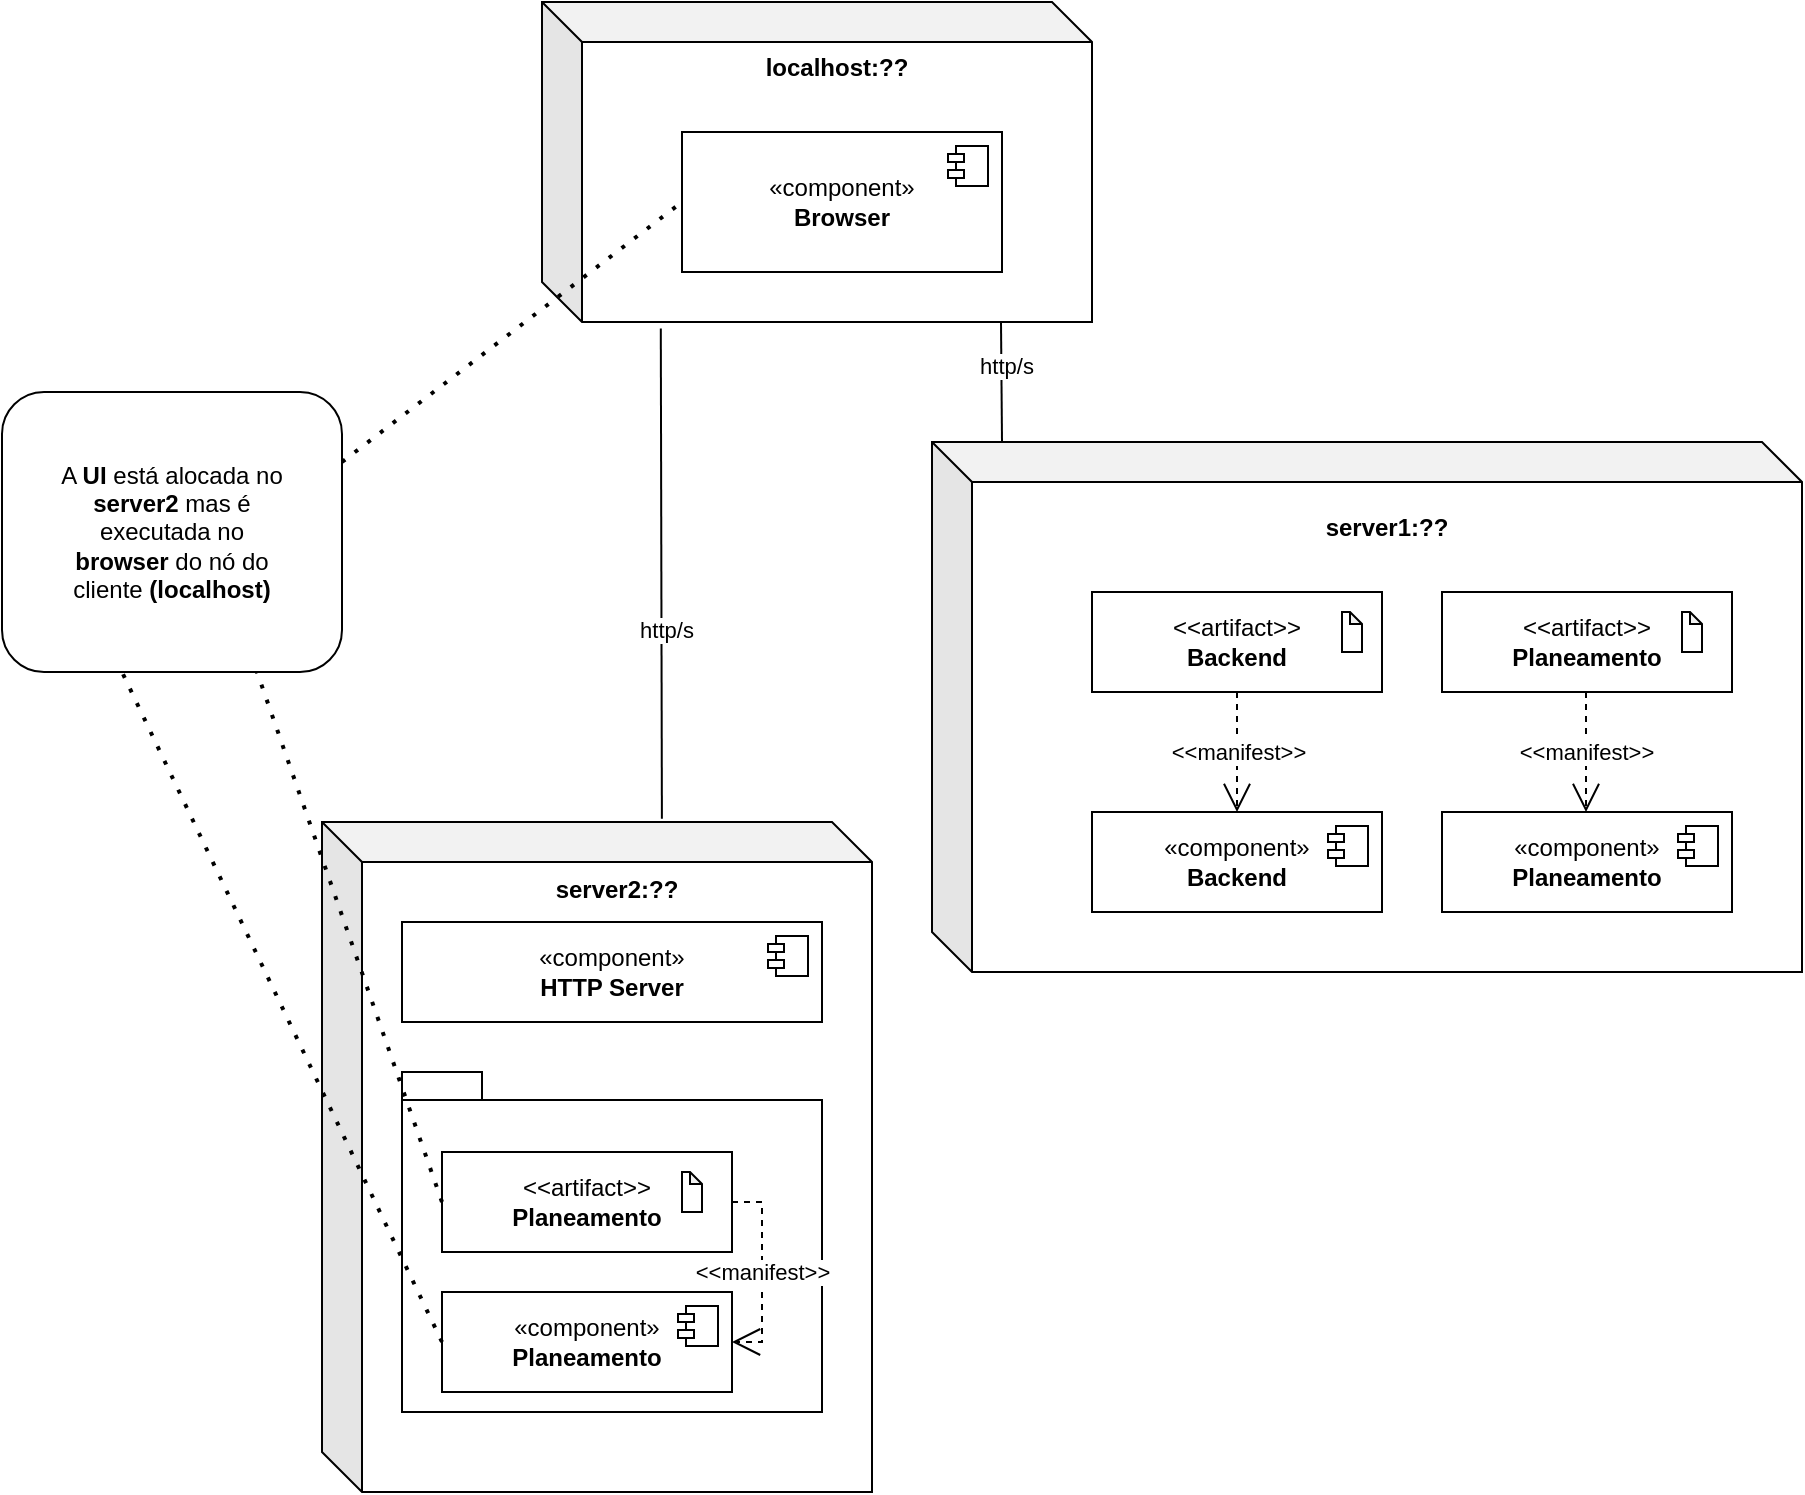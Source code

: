 <mxfile version="24.1.0" type="device">
  <diagram name="Página-1" id="HnM5bIwWVijFqjH4xQIT">
    <mxGraphModel dx="1985" dy="1380" grid="1" gridSize="10" guides="1" tooltips="1" connect="1" arrows="1" fold="1" page="1" pageScale="1" pageWidth="827" pageHeight="1169" math="0" shadow="0">
      <root>
        <mxCell id="0" />
        <mxCell id="1" parent="0" />
        <mxCell id="PMfT4O3rlju3MlyJxA8M-1" value="&lt;b&gt;localhost:??&lt;/b&gt;&lt;div&gt;&lt;b&gt;&lt;br&gt;&lt;/b&gt;&lt;/div&gt;&lt;div&gt;&lt;b&gt;&lt;br&gt;&lt;/b&gt;&lt;/div&gt;&lt;div&gt;&lt;b&gt;&lt;br&gt;&lt;/b&gt;&lt;/div&gt;&lt;div&gt;&lt;b&gt;&lt;br&gt;&lt;/b&gt;&lt;/div&gt;&lt;div&gt;&lt;b&gt;&lt;br&gt;&lt;/b&gt;&lt;/div&gt;&lt;div&gt;&lt;b&gt;&lt;br&gt;&lt;/b&gt;&lt;/div&gt;&lt;div&gt;&lt;b&gt;&lt;br&gt;&lt;/b&gt;&lt;/div&gt;&lt;div&gt;&lt;br&gt;&lt;/div&gt;" style="shape=cube;whiteSpace=wrap;html=1;boundedLbl=1;backgroundOutline=1;darkOpacity=0.05;darkOpacity2=0.1;" parent="1" vertex="1">
          <mxGeometry x="210" y="295" width="275" height="160" as="geometry" />
        </mxCell>
        <mxCell id="PMfT4O3rlju3MlyJxA8M-2" value="«component»&lt;br&gt;&lt;b&gt;Browser&lt;/b&gt;" style="html=1;dropTarget=0;whiteSpace=wrap;" parent="1" vertex="1">
          <mxGeometry x="280" y="360" width="160" height="70" as="geometry" />
        </mxCell>
        <mxCell id="PMfT4O3rlju3MlyJxA8M-3" value="" style="shape=module;jettyWidth=8;jettyHeight=4;" parent="PMfT4O3rlju3MlyJxA8M-2" vertex="1">
          <mxGeometry x="1" width="20" height="20" relative="1" as="geometry">
            <mxPoint x="-27" y="7" as="offset" />
          </mxGeometry>
        </mxCell>
        <mxCell id="PMfT4O3rlju3MlyJxA8M-8" value="&lt;b&gt;server2:??&lt;/b&gt;&lt;div&gt;&lt;b&gt;&lt;br&gt;&lt;/b&gt;&lt;/div&gt;&lt;div&gt;&lt;b&gt;&lt;br&gt;&lt;/b&gt;&lt;/div&gt;&lt;div&gt;&lt;b&gt;&lt;br&gt;&lt;/b&gt;&lt;/div&gt;&lt;div&gt;&lt;b&gt;&lt;br&gt;&lt;/b&gt;&lt;/div&gt;&lt;div&gt;&lt;b&gt;&lt;br&gt;&lt;/b&gt;&lt;/div&gt;&lt;div&gt;&lt;b&gt;&lt;br&gt;&lt;/b&gt;&lt;/div&gt;&lt;div&gt;&lt;b&gt;&lt;br&gt;&lt;/b&gt;&lt;/div&gt;&lt;div&gt;&lt;br&gt;&lt;/div&gt;&lt;div&gt;&lt;br&gt;&lt;/div&gt;&lt;div&gt;&lt;br&gt;&lt;/div&gt;&lt;div&gt;&lt;br&gt;&lt;/div&gt;&lt;div&gt;&lt;br&gt;&lt;/div&gt;&lt;div&gt;&lt;br&gt;&lt;/div&gt;&lt;div&gt;&lt;br&gt;&lt;/div&gt;&lt;div&gt;&lt;br&gt;&lt;/div&gt;&lt;div&gt;&lt;br&gt;&lt;/div&gt;&lt;div&gt;&lt;br&gt;&lt;/div&gt;&lt;div&gt;&lt;br&gt;&lt;/div&gt;&lt;div&gt;&lt;br&gt;&lt;/div&gt;&lt;div&gt;&lt;br&gt;&lt;/div&gt;" style="shape=cube;whiteSpace=wrap;html=1;boundedLbl=1;backgroundOutline=1;darkOpacity=0.05;darkOpacity2=0.1;" parent="1" vertex="1">
          <mxGeometry x="100" y="705" width="275" height="335" as="geometry" />
        </mxCell>
        <mxCell id="PMfT4O3rlju3MlyJxA8M-9" value="«component»&lt;br&gt;&lt;b&gt;HTTP Server&lt;/b&gt;" style="html=1;dropTarget=0;whiteSpace=wrap;" parent="1" vertex="1">
          <mxGeometry x="140" y="755" width="210" height="50" as="geometry" />
        </mxCell>
        <mxCell id="PMfT4O3rlju3MlyJxA8M-10" value="" style="shape=module;jettyWidth=8;jettyHeight=4;" parent="PMfT4O3rlju3MlyJxA8M-9" vertex="1">
          <mxGeometry x="1" width="20" height="20" relative="1" as="geometry">
            <mxPoint x="-27" y="7" as="offset" />
          </mxGeometry>
        </mxCell>
        <mxCell id="PMfT4O3rlju3MlyJxA8M-13" value="UI&lt;div&gt;&lt;br&gt;&lt;/div&gt;&lt;div&gt;&lt;br&gt;&lt;/div&gt;&lt;div&gt;&lt;br&gt;&lt;/div&gt;&lt;div&gt;&lt;br&gt;&lt;/div&gt;&lt;div&gt;&lt;br&gt;&lt;/div&gt;" style="shape=folder;fontStyle=1;spacingTop=10;tabWidth=40;tabHeight=14;tabPosition=left;html=1;whiteSpace=wrap;" parent="1" vertex="1">
          <mxGeometry x="140" y="830" width="210" height="170" as="geometry" />
        </mxCell>
        <mxCell id="PMfT4O3rlju3MlyJxA8M-14" value="" style="endArrow=none;html=1;rounded=0;entryX=0.216;entryY=1.02;entryDx=0;entryDy=0;entryPerimeter=0;exitX=0.618;exitY=-0.005;exitDx=0;exitDy=0;exitPerimeter=0;" parent="1" source="PMfT4O3rlju3MlyJxA8M-8" target="PMfT4O3rlju3MlyJxA8M-1" edge="1">
          <mxGeometry width="50" height="50" relative="1" as="geometry">
            <mxPoint x="270" y="655" as="sourcePoint" />
            <mxPoint x="320" y="605" as="targetPoint" />
          </mxGeometry>
        </mxCell>
        <mxCell id="PMfT4O3rlju3MlyJxA8M-15" value="http/s" style="edgeLabel;html=1;align=center;verticalAlign=middle;resizable=0;points=[];" parent="PMfT4O3rlju3MlyJxA8M-14" vertex="1" connectable="0">
          <mxGeometry x="-0.389" y="-2" relative="1" as="geometry">
            <mxPoint y="-20" as="offset" />
          </mxGeometry>
        </mxCell>
        <mxCell id="PMfT4O3rlju3MlyJxA8M-17" value="&lt;b&gt;server1:??&lt;/b&gt;&lt;div&gt;&lt;b&gt;&lt;br&gt;&lt;/b&gt;&lt;/div&gt;&lt;div&gt;&lt;b&gt;&lt;br&gt;&lt;/b&gt;&lt;/div&gt;&lt;div&gt;&lt;b&gt;&lt;br&gt;&lt;/b&gt;&lt;/div&gt;&lt;div&gt;&lt;b&gt;&lt;br&gt;&lt;/b&gt;&lt;/div&gt;&lt;div&gt;&lt;b&gt;&lt;br&gt;&lt;/b&gt;&lt;/div&gt;&lt;div&gt;&lt;b&gt;&lt;br&gt;&lt;/b&gt;&lt;/div&gt;&lt;div&gt;&lt;b&gt;&lt;br&gt;&lt;/b&gt;&lt;/div&gt;&lt;div&gt;&lt;br&gt;&lt;/div&gt;&lt;div&gt;&lt;br&gt;&lt;/div&gt;&lt;div&gt;&lt;br&gt;&lt;/div&gt;&lt;div&gt;&lt;br&gt;&lt;/div&gt;&lt;div&gt;&lt;br&gt;&lt;/div&gt;&lt;div&gt;&lt;br&gt;&lt;/div&gt;&lt;div&gt;&lt;br&gt;&lt;/div&gt;" style="shape=cube;whiteSpace=wrap;html=1;boundedLbl=1;backgroundOutline=1;darkOpacity=0.05;darkOpacity2=0.1;" parent="1" vertex="1">
          <mxGeometry x="405" y="515" width="435" height="265" as="geometry" />
        </mxCell>
        <mxCell id="PMfT4O3rlju3MlyJxA8M-18" value="«component»&lt;br&gt;&lt;b&gt;Backend&lt;/b&gt;" style="html=1;dropTarget=0;whiteSpace=wrap;" parent="1" vertex="1">
          <mxGeometry x="485" y="700" width="145" height="50" as="geometry" />
        </mxCell>
        <mxCell id="PMfT4O3rlju3MlyJxA8M-19" value="" style="shape=module;jettyWidth=8;jettyHeight=4;" parent="PMfT4O3rlju3MlyJxA8M-18" vertex="1">
          <mxGeometry x="1" width="20" height="20" relative="1" as="geometry">
            <mxPoint x="-27" y="7" as="offset" />
          </mxGeometry>
        </mxCell>
        <mxCell id="PMfT4O3rlju3MlyJxA8M-21" value="«component»&lt;br&gt;&lt;b&gt;Planeamento&lt;/b&gt;" style="html=1;dropTarget=0;whiteSpace=wrap;" parent="1" vertex="1">
          <mxGeometry x="660" y="700" width="145" height="50" as="geometry" />
        </mxCell>
        <mxCell id="PMfT4O3rlju3MlyJxA8M-22" value="" style="shape=module;jettyWidth=8;jettyHeight=4;" parent="PMfT4O3rlju3MlyJxA8M-21" vertex="1">
          <mxGeometry x="1" width="20" height="20" relative="1" as="geometry">
            <mxPoint x="-27" y="7" as="offset" />
          </mxGeometry>
        </mxCell>
        <mxCell id="PMfT4O3rlju3MlyJxA8M-23" value="" style="endArrow=none;html=1;rounded=0;entryX=0.216;entryY=1.02;entryDx=0;entryDy=0;entryPerimeter=0;" parent="1" edge="1">
          <mxGeometry width="50" height="50" relative="1" as="geometry">
            <mxPoint x="440" y="515" as="sourcePoint" />
            <mxPoint x="439.5" y="455" as="targetPoint" />
          </mxGeometry>
        </mxCell>
        <mxCell id="PMfT4O3rlju3MlyJxA8M-24" value="http/s" style="edgeLabel;html=1;align=center;verticalAlign=middle;resizable=0;points=[];" parent="PMfT4O3rlju3MlyJxA8M-23" vertex="1" connectable="0">
          <mxGeometry x="-0.389" y="-2" relative="1" as="geometry">
            <mxPoint y="-20" as="offset" />
          </mxGeometry>
        </mxCell>
        <mxCell id="cRolMYhkreD0Ic_vInyP-1" value="&amp;lt;&amp;lt;artifact&amp;gt;&amp;gt;&lt;div&gt;&lt;b&gt;Backend&lt;/b&gt;&lt;/div&gt;" style="rounded=0;whiteSpace=wrap;html=1;" vertex="1" parent="1">
          <mxGeometry x="485" y="590" width="145" height="50" as="geometry" />
        </mxCell>
        <mxCell id="cRolMYhkreD0Ic_vInyP-2" value="&amp;lt;&amp;lt;artifact&amp;gt;&amp;gt;&lt;div&gt;&lt;b&gt;Planeamento&lt;/b&gt;&lt;/div&gt;" style="rounded=0;whiteSpace=wrap;html=1;" vertex="1" parent="1">
          <mxGeometry x="660" y="590" width="145" height="50" as="geometry" />
        </mxCell>
        <mxCell id="cRolMYhkreD0Ic_vInyP-3" value="&amp;lt;&amp;lt;manifest&amp;gt;&amp;gt;" style="endArrow=open;endSize=12;dashed=1;html=1;rounded=0;exitX=0.5;exitY=1;exitDx=0;exitDy=0;entryX=0.5;entryY=0;entryDx=0;entryDy=0;" edge="1" parent="1" source="cRolMYhkreD0Ic_vInyP-1" target="PMfT4O3rlju3MlyJxA8M-18">
          <mxGeometry width="160" relative="1" as="geometry">
            <mxPoint x="590" y="620" as="sourcePoint" />
            <mxPoint x="750" y="620" as="targetPoint" />
          </mxGeometry>
        </mxCell>
        <mxCell id="cRolMYhkreD0Ic_vInyP-4" value="&amp;lt;&amp;lt;manifest&amp;gt;&amp;gt;" style="endArrow=open;endSize=12;dashed=1;html=1;rounded=0;exitX=0.5;exitY=1;exitDx=0;exitDy=0;entryX=0.5;entryY=0;entryDx=0;entryDy=0;" edge="1" parent="1">
          <mxGeometry width="160" relative="1" as="geometry">
            <mxPoint x="732" y="640" as="sourcePoint" />
            <mxPoint x="732" y="700" as="targetPoint" />
          </mxGeometry>
        </mxCell>
        <mxCell id="cRolMYhkreD0Ic_vInyP-6" value="" style="shape=note;whiteSpace=wrap;html=1;backgroundOutline=1;darkOpacity=0.05;size=6;" vertex="1" parent="1">
          <mxGeometry x="610" y="600" width="10" height="20" as="geometry" />
        </mxCell>
        <mxCell id="cRolMYhkreD0Ic_vInyP-8" value="" style="shape=note;whiteSpace=wrap;html=1;backgroundOutline=1;darkOpacity=0.05;size=6;" vertex="1" parent="1">
          <mxGeometry x="780" y="600" width="10" height="20" as="geometry" />
        </mxCell>
        <mxCell id="cRolMYhkreD0Ic_vInyP-10" value="«component»&lt;br&gt;&lt;b&gt;Planeamento&lt;/b&gt;" style="html=1;dropTarget=0;whiteSpace=wrap;" vertex="1" parent="1">
          <mxGeometry x="160" y="940" width="145" height="50" as="geometry" />
        </mxCell>
        <mxCell id="cRolMYhkreD0Ic_vInyP-11" value="" style="shape=module;jettyWidth=8;jettyHeight=4;" vertex="1" parent="cRolMYhkreD0Ic_vInyP-10">
          <mxGeometry x="1" width="20" height="20" relative="1" as="geometry">
            <mxPoint x="-27" y="7" as="offset" />
          </mxGeometry>
        </mxCell>
        <mxCell id="cRolMYhkreD0Ic_vInyP-12" value="&amp;lt;&amp;lt;artifact&amp;gt;&amp;gt;&lt;div&gt;&lt;b&gt;Planeamento&lt;/b&gt;&lt;/div&gt;" style="rounded=0;whiteSpace=wrap;html=1;" vertex="1" parent="1">
          <mxGeometry x="160" y="870" width="145" height="50" as="geometry" />
        </mxCell>
        <mxCell id="cRolMYhkreD0Ic_vInyP-13" value="&amp;lt;&amp;lt;manifest&amp;gt;&amp;gt;" style="endArrow=open;endSize=12;dashed=1;html=1;rounded=0;exitX=1;exitY=0.5;exitDx=0;exitDy=0;entryX=1;entryY=0.5;entryDx=0;entryDy=0;" edge="1" parent="1" source="cRolMYhkreD0Ic_vInyP-12" target="cRolMYhkreD0Ic_vInyP-10">
          <mxGeometry width="160" relative="1" as="geometry">
            <mxPoint x="350" y="895" as="sourcePoint" />
            <mxPoint x="350" y="965" as="targetPoint" />
            <Array as="points">
              <mxPoint x="320" y="895" />
              <mxPoint x="320" y="965" />
            </Array>
          </mxGeometry>
        </mxCell>
        <mxCell id="cRolMYhkreD0Ic_vInyP-14" value="" style="shape=note;whiteSpace=wrap;html=1;backgroundOutline=1;darkOpacity=0.05;size=6;" vertex="1" parent="1">
          <mxGeometry x="280" y="880" width="10" height="20" as="geometry" />
        </mxCell>
        <mxCell id="cRolMYhkreD0Ic_vInyP-15" value="A &lt;b&gt;UI &lt;/b&gt;está alocada no&lt;div&gt;&lt;b&gt;server2&lt;/b&gt;&amp;nbsp;mas é&lt;/div&gt;&lt;div&gt;executada no&lt;/div&gt;&lt;div&gt;&lt;b&gt;browser&lt;/b&gt;&amp;nbsp;do nó do&lt;/div&gt;&lt;div&gt;cliente &lt;b&gt;(localhost)&lt;/b&gt;&lt;/div&gt;" style="rounded=1;whiteSpace=wrap;html=1;" vertex="1" parent="1">
          <mxGeometry x="-60" y="490" width="170" height="140" as="geometry" />
        </mxCell>
        <mxCell id="cRolMYhkreD0Ic_vInyP-16" value="" style="endArrow=none;dashed=1;html=1;dashPattern=1 3;strokeWidth=2;rounded=0;entryX=0;entryY=0.5;entryDx=0;entryDy=0;exitX=1;exitY=0.25;exitDx=0;exitDy=0;" edge="1" parent="1" source="cRolMYhkreD0Ic_vInyP-15" target="PMfT4O3rlju3MlyJxA8M-2">
          <mxGeometry width="50" height="50" relative="1" as="geometry">
            <mxPoint x="160" y="730" as="sourcePoint" />
            <mxPoint x="210" y="680" as="targetPoint" />
          </mxGeometry>
        </mxCell>
        <mxCell id="cRolMYhkreD0Ic_vInyP-17" value="" style="endArrow=none;dashed=1;html=1;dashPattern=1 3;strokeWidth=2;rounded=0;entryX=0.75;entryY=1;entryDx=0;entryDy=0;exitX=0;exitY=0.5;exitDx=0;exitDy=0;" edge="1" parent="1" source="cRolMYhkreD0Ic_vInyP-12" target="cRolMYhkreD0Ic_vInyP-15">
          <mxGeometry width="50" height="50" relative="1" as="geometry">
            <mxPoint x="160" y="730" as="sourcePoint" />
            <mxPoint x="210" y="680" as="targetPoint" />
          </mxGeometry>
        </mxCell>
        <mxCell id="cRolMYhkreD0Ic_vInyP-18" value="" style="endArrow=none;dashed=1;html=1;dashPattern=1 3;strokeWidth=2;rounded=0;entryX=0.75;entryY=1;entryDx=0;entryDy=0;exitX=0;exitY=0.5;exitDx=0;exitDy=0;" edge="1" parent="1" source="cRolMYhkreD0Ic_vInyP-10">
          <mxGeometry width="50" height="50" relative="1" as="geometry">
            <mxPoint x="158" y="870" as="sourcePoint" />
            <mxPoint y="630" as="targetPoint" />
          </mxGeometry>
        </mxCell>
      </root>
    </mxGraphModel>
  </diagram>
</mxfile>
